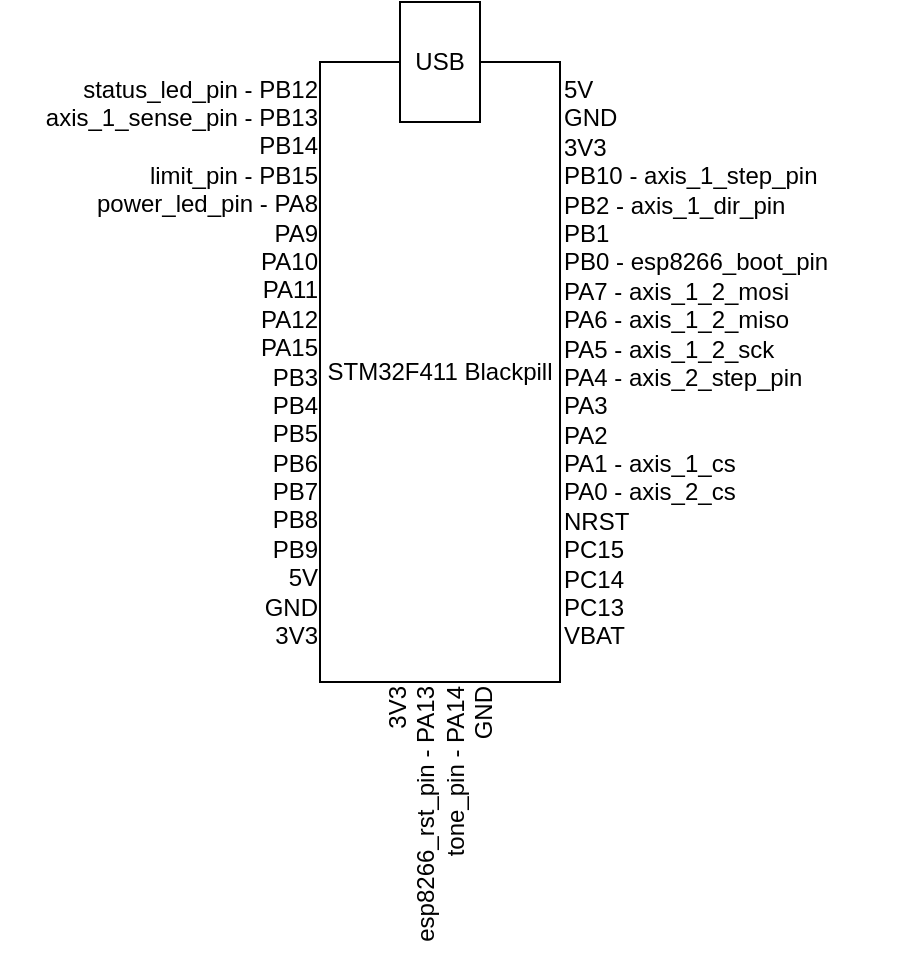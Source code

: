 <mxfile>
    <diagram id="Gb6qHPLxHt-QPzLhnMZ5" name="Page-1">
        <mxGraphModel dx="237" dy="356" grid="1" gridSize="10" guides="1" tooltips="1" connect="1" arrows="1" fold="1" page="1" pageScale="1" pageWidth="850" pageHeight="1100" math="0" shadow="0">
            <root>
                <mxCell id="0"/>
                <mxCell id="1" parent="0"/>
                <mxCell id="2" value="STM32F411 Blackpill" style="rounded=0;whiteSpace=wrap;html=1;" vertex="1" parent="1">
                    <mxGeometry x="200" y="80" width="120" height="310" as="geometry"/>
                </mxCell>
                <mxCell id="3" value="USB" style="rounded=0;whiteSpace=wrap;html=1;" vertex="1" parent="1">
                    <mxGeometry x="240" y="50" width="40" height="60" as="geometry"/>
                </mxCell>
                <mxCell id="6" value="status_led_pin - PB12&lt;br&gt;axis_1_sense_pin - PB13&lt;br&gt;PB14&lt;br&gt;limit_pin - PB15&lt;br&gt;power_led_pin - PA8&lt;br&gt;PA9&lt;br&gt;PA10&lt;br&gt;PA11&lt;br&gt;PA12&lt;br&gt;PA15&lt;br&gt;PB3&lt;br&gt;PB4&lt;br&gt;PB5&lt;br&gt;PB6&lt;br&gt;PB7&lt;br&gt;PB8&lt;br&gt;PB9&lt;br&gt;5V&lt;br&gt;GND&lt;br&gt;3V3" style="text;html=1;align=right;verticalAlign=middle;resizable=0;points=[];autosize=1;strokeColor=none;fillColor=none;" vertex="1" parent="1">
                    <mxGeometry x="40" y="80" width="160" height="300" as="geometry"/>
                </mxCell>
                <mxCell id="8" value="&lt;div style=&quot;&quot;&gt;&lt;span style=&quot;background-color: initial;&quot;&gt;5V&lt;/span&gt;&lt;/div&gt;&lt;div style=&quot;&quot;&gt;&lt;span style=&quot;background-color: initial;&quot;&gt;GND&lt;/span&gt;&lt;/div&gt;&lt;div style=&quot;&quot;&gt;&lt;span style=&quot;background-color: initial;&quot;&gt;3V3&lt;/span&gt;&lt;/div&gt;&lt;div style=&quot;&quot;&gt;&lt;span style=&quot;background-color: initial;&quot;&gt;PB10 - axis_1_step_pin&lt;/span&gt;&lt;/div&gt;&lt;div style=&quot;&quot;&gt;&lt;span style=&quot;background-color: initial;&quot;&gt;PB2 - axis_1_dir_pin&lt;/span&gt;&lt;/div&gt;&lt;div style=&quot;&quot;&gt;&lt;span style=&quot;background-color: initial;&quot;&gt;PB1&lt;/span&gt;&lt;/div&gt;&lt;div style=&quot;&quot;&gt;&lt;span style=&quot;background-color: initial;&quot;&gt;PB0 - esp8266&lt;/span&gt;&lt;span style=&quot;background-color: initial;&quot;&gt;_boot_pin&lt;/span&gt;&lt;/div&gt;&lt;div style=&quot;&quot;&gt;&lt;span style=&quot;background-color: initial;&quot;&gt;PA7 - axis_1_2_mosi&lt;/span&gt;&lt;/div&gt;&lt;div style=&quot;&quot;&gt;&lt;span style=&quot;background-color: initial;&quot;&gt;PA6 - axis_1_2_miso&lt;/span&gt;&lt;/div&gt;&lt;div style=&quot;&quot;&gt;&lt;span style=&quot;background-color: initial;&quot;&gt;PA5 - axis_1_2_sck&lt;/span&gt;&lt;/div&gt;&lt;div style=&quot;&quot;&gt;&lt;span style=&quot;background-color: initial;&quot;&gt;PA4 - axis_2_step_pin&lt;/span&gt;&lt;/div&gt;&lt;div style=&quot;&quot;&gt;&lt;span style=&quot;background-color: initial;&quot;&gt;PA3&lt;/span&gt;&lt;/div&gt;&lt;div style=&quot;&quot;&gt;&lt;span style=&quot;background-color: initial;&quot;&gt;PA2&lt;/span&gt;&lt;/div&gt;&lt;div style=&quot;&quot;&gt;&lt;span style=&quot;background-color: initial;&quot;&gt;PA1 - axis_1_cs&lt;/span&gt;&lt;/div&gt;&lt;div style=&quot;&quot;&gt;&lt;span style=&quot;background-color: initial;&quot;&gt;PA0 - axis_2_cs&lt;/span&gt;&lt;/div&gt;&lt;div style=&quot;&quot;&gt;&lt;span style=&quot;background-color: initial;&quot;&gt;NRST&lt;/span&gt;&lt;/div&gt;&lt;div style=&quot;&quot;&gt;&lt;span style=&quot;background-color: initial;&quot;&gt;PC15&lt;/span&gt;&lt;/div&gt;&lt;div style=&quot;&quot;&gt;&lt;span style=&quot;background-color: initial;&quot;&gt;PC14&lt;/span&gt;&lt;/div&gt;&lt;div style=&quot;&quot;&gt;&lt;span style=&quot;background-color: initial;&quot;&gt;PC13&lt;/span&gt;&lt;/div&gt;&lt;div style=&quot;&quot;&gt;&lt;span style=&quot;background-color: initial;&quot;&gt;VBAT&lt;/span&gt;&lt;/div&gt;&lt;div&gt;&lt;span style=&quot;background-color: initial;&quot;&gt;&lt;br&gt;&lt;/span&gt;&lt;/div&gt;" style="rounded=0;whiteSpace=wrap;html=1;strokeColor=none;verticalAlign=top;align=left;fillColor=none;" vertex="1" parent="1">
                    <mxGeometry x="320" y="80" width="170" height="310" as="geometry"/>
                </mxCell>
                <mxCell id="9" value="&lt;div style=&quot;&quot;&gt;3V3&lt;/div&gt;&lt;div style=&quot;&quot;&gt;esp8266_rst_pin - PA13&lt;/div&gt;&lt;div style=&quot;&quot;&gt;tone_pin - PA14&lt;/div&gt;&lt;div style=&quot;&quot;&gt;GND&lt;/div&gt;" style="rounded=0;whiteSpace=wrap;html=1;strokeColor=none;verticalAlign=top;align=right;fillColor=none;horizontal=0;" vertex="1" parent="1">
                    <mxGeometry x="225" y="390" width="70" height="140" as="geometry"/>
                </mxCell>
            </root>
        </mxGraphModel>
    </diagram>
</mxfile>